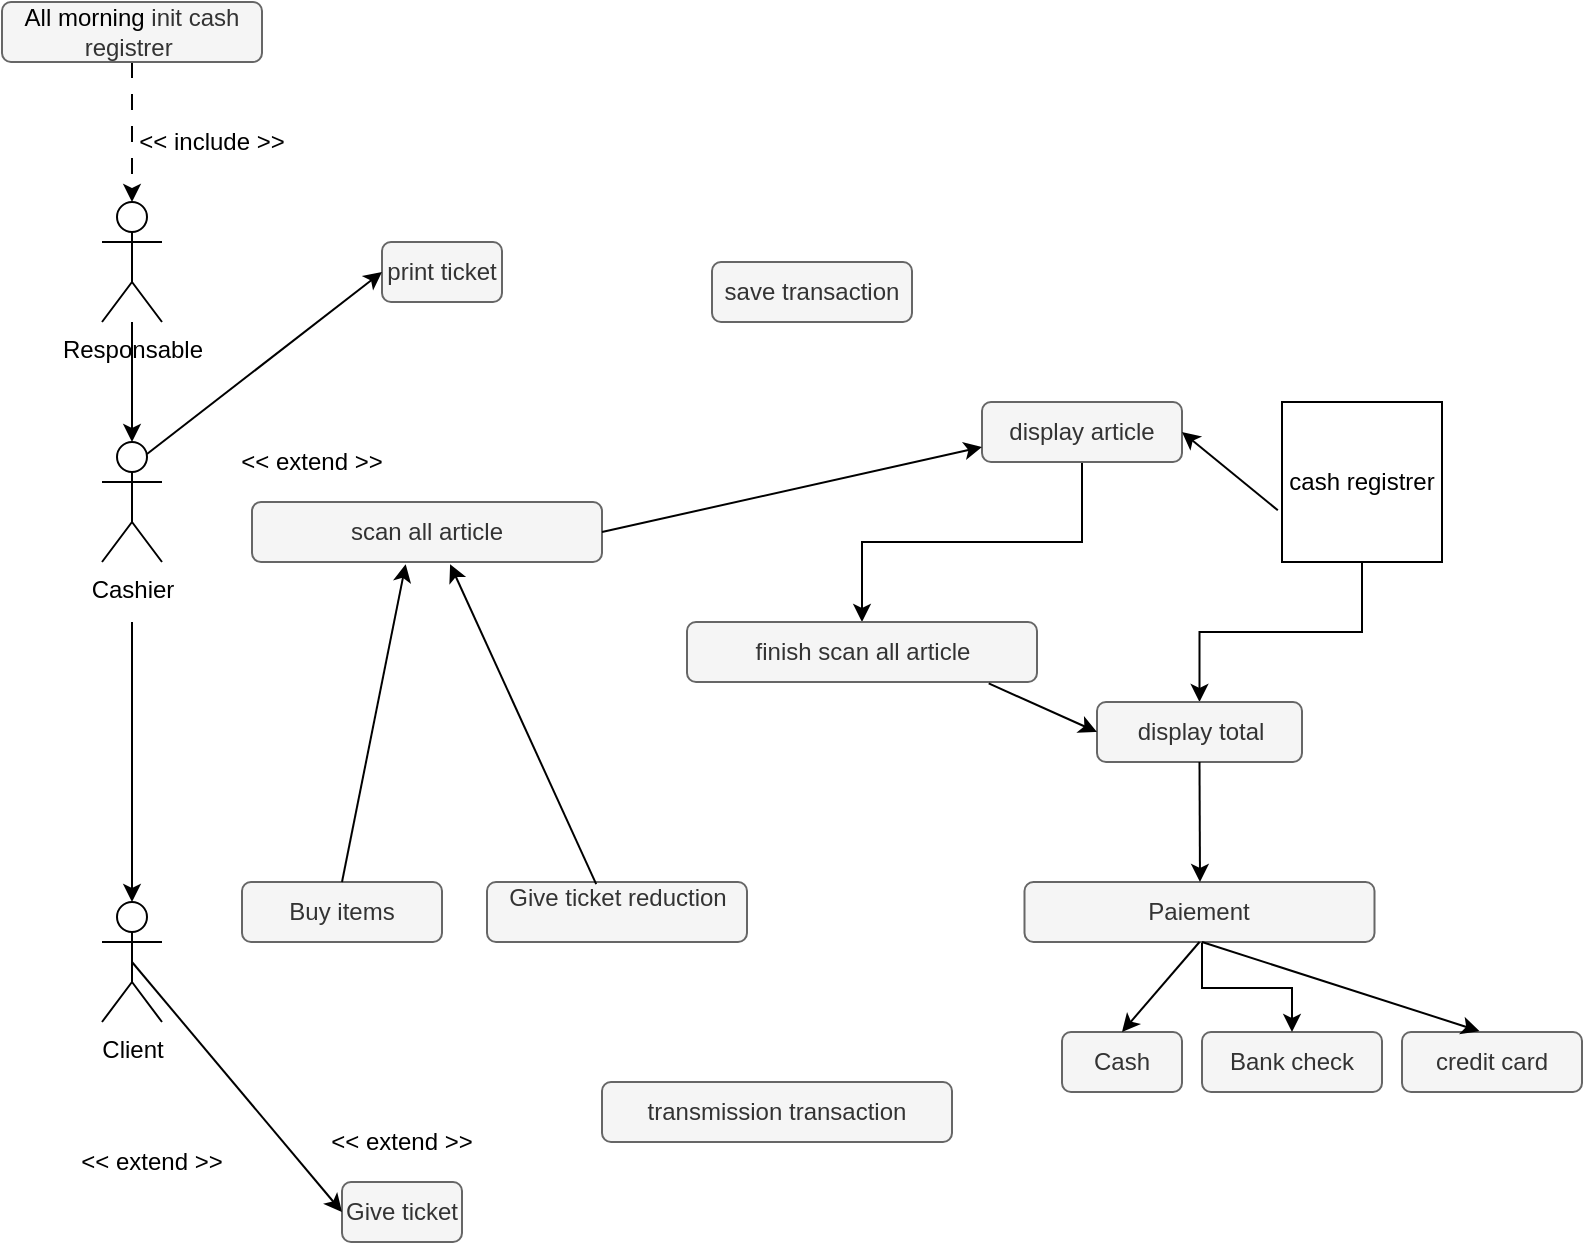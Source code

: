 <mxfile version="26.2.9">
  <diagram name="Page-1" id="i2ZH5DChaTuQrRPevFFI">
    <mxGraphModel dx="1188" dy="795" grid="1" gridSize="10" guides="1" tooltips="1" connect="1" arrows="1" fold="1" page="1" pageScale="1" pageWidth="850" pageHeight="1100" math="0" shadow="0">
      <root>
        <mxCell id="0" />
        <mxCell id="1" parent="0" />
        <mxCell id="xbf7ywXVs0-VCysWBDgJ-1" value="Client" style="shape=umlActor;verticalLabelPosition=bottom;verticalAlign=top;html=1;outlineConnect=0;" vertex="1" parent="1">
          <mxGeometry x="70" y="520" width="30" height="60" as="geometry" />
        </mxCell>
        <mxCell id="xbf7ywXVs0-VCysWBDgJ-2" value="Cashier" style="shape=umlActor;verticalLabelPosition=bottom;verticalAlign=top;html=1;outlineConnect=0;" vertex="1" parent="1">
          <mxGeometry x="70" y="290" width="30" height="60" as="geometry" />
        </mxCell>
        <mxCell id="xbf7ywXVs0-VCysWBDgJ-35" value="" style="edgeStyle=orthogonalEdgeStyle;rounded=0;orthogonalLoop=1;jettySize=auto;html=1;" edge="1" parent="1" source="xbf7ywXVs0-VCysWBDgJ-3" target="xbf7ywXVs0-VCysWBDgJ-2">
          <mxGeometry relative="1" as="geometry" />
        </mxCell>
        <mxCell id="xbf7ywXVs0-VCysWBDgJ-3" value="Responsable" style="shape=umlActor;verticalLabelPosition=bottom;verticalAlign=top;html=1;outlineConnect=0;" vertex="1" parent="1">
          <mxGeometry x="70" y="170" width="30" height="60" as="geometry" />
        </mxCell>
        <mxCell id="xbf7ywXVs0-VCysWBDgJ-62" value="" style="edgeStyle=orthogonalEdgeStyle;rounded=0;orthogonalLoop=1;jettySize=auto;html=1;" edge="1" parent="1" source="xbf7ywXVs0-VCysWBDgJ-7" target="xbf7ywXVs0-VCysWBDgJ-16">
          <mxGeometry relative="1" as="geometry" />
        </mxCell>
        <mxCell id="xbf7ywXVs0-VCysWBDgJ-7" value="cash registrer" style="whiteSpace=wrap;html=1;aspect=fixed;" vertex="1" parent="1">
          <mxGeometry x="660" y="270" width="80" height="80" as="geometry" />
        </mxCell>
        <mxCell id="xbf7ywXVs0-VCysWBDgJ-64" value="" style="edgeStyle=orthogonalEdgeStyle;rounded=0;orthogonalLoop=1;jettySize=auto;html=1;" edge="1" parent="1" source="xbf7ywXVs0-VCysWBDgJ-14" target="xbf7ywXVs0-VCysWBDgJ-56">
          <mxGeometry relative="1" as="geometry" />
        </mxCell>
        <mxCell id="xbf7ywXVs0-VCysWBDgJ-14" value="display article" style="text;html=1;align=center;verticalAlign=middle;whiteSpace=wrap;rounded=1;fillColor=#f5f5f5;fontColor=#333333;strokeColor=#666666;" vertex="1" parent="1">
          <mxGeometry x="510" y="270" width="100" height="30" as="geometry" />
        </mxCell>
        <mxCell id="xbf7ywXVs0-VCysWBDgJ-15" value="save transaction" style="text;html=1;align=center;verticalAlign=middle;whiteSpace=wrap;rounded=1;fillColor=#f5f5f5;fontColor=#333333;strokeColor=#666666;" vertex="1" parent="1">
          <mxGeometry x="375" y="200" width="100" height="30" as="geometry" />
        </mxCell>
        <mxCell id="xbf7ywXVs0-VCysWBDgJ-16" value="display total" style="text;html=1;align=center;verticalAlign=middle;whiteSpace=wrap;rounded=1;fillColor=#f5f5f5;fontColor=#333333;strokeColor=#666666;" vertex="1" parent="1">
          <mxGeometry x="567.5" y="420" width="102.5" height="30" as="geometry" />
        </mxCell>
        <mxCell id="xbf7ywXVs0-VCysWBDgJ-17" value="Cash" style="text;html=1;align=center;verticalAlign=middle;whiteSpace=wrap;rounded=1;fillColor=#f5f5f5;fontColor=#333333;strokeColor=#666666;" vertex="1" parent="1">
          <mxGeometry x="550" y="585" width="60" height="30" as="geometry" />
        </mxCell>
        <mxCell id="xbf7ywXVs0-VCysWBDgJ-18" value="Bank check" style="text;html=1;align=center;verticalAlign=middle;whiteSpace=wrap;rounded=1;fillColor=#f5f5f5;fontColor=#333333;strokeColor=#666666;" vertex="1" parent="1">
          <mxGeometry x="620" y="585" width="90" height="30" as="geometry" />
        </mxCell>
        <mxCell id="xbf7ywXVs0-VCysWBDgJ-19" value="credit card" style="text;html=1;align=center;verticalAlign=middle;whiteSpace=wrap;rounded=1;fillColor=#f5f5f5;fontColor=#333333;strokeColor=#666666;" vertex="1" parent="1">
          <mxGeometry x="720" y="585" width="90" height="30" as="geometry" />
        </mxCell>
        <mxCell id="xbf7ywXVs0-VCysWBDgJ-20" value="print ticket" style="text;html=1;align=center;verticalAlign=middle;whiteSpace=wrap;rounded=1;fillColor=#f5f5f5;fontColor=#333333;strokeColor=#666666;" vertex="1" parent="1">
          <mxGeometry x="210" y="190" width="60" height="30" as="geometry" />
        </mxCell>
        <mxCell id="xbf7ywXVs0-VCysWBDgJ-21" value="Give ticket" style="text;html=1;align=center;verticalAlign=middle;whiteSpace=wrap;rounded=1;fillColor=#f5f5f5;fontColor=#333333;strokeColor=#666666;" vertex="1" parent="1">
          <mxGeometry x="190" y="660" width="60" height="30" as="geometry" />
        </mxCell>
        <mxCell id="xbf7ywXVs0-VCysWBDgJ-22" value="transmission transaction" style="text;html=1;align=center;verticalAlign=middle;whiteSpace=wrap;rounded=1;fillColor=#f5f5f5;fontColor=#333333;strokeColor=#666666;" vertex="1" parent="1">
          <mxGeometry x="320" y="610" width="175" height="30" as="geometry" />
        </mxCell>
        <mxCell id="xbf7ywXVs0-VCysWBDgJ-34" value="" style="edgeStyle=orthogonalEdgeStyle;rounded=0;orthogonalLoop=1;jettySize=auto;html=1;dashed=1;dashPattern=8 8;" edge="1" parent="1" source="xbf7ywXVs0-VCysWBDgJ-32" target="xbf7ywXVs0-VCysWBDgJ-3">
          <mxGeometry relative="1" as="geometry">
            <Array as="points">
              <mxPoint x="85" y="100" />
              <mxPoint x="85" y="100" />
            </Array>
          </mxGeometry>
        </mxCell>
        <mxCell id="xbf7ywXVs0-VCysWBDgJ-32" value="&lt;span style=&quot;color: rgb(0, 0, 0);&quot;&gt;All morning&amp;nbsp;&lt;/span&gt;init cash registrer&amp;nbsp;" style="text;html=1;align=center;verticalAlign=middle;whiteSpace=wrap;rounded=1;fillColor=#f5f5f5;fontColor=#333333;strokeColor=#666666;" vertex="1" parent="1">
          <mxGeometry x="20" y="70" width="130" height="30" as="geometry" />
        </mxCell>
        <mxCell id="xbf7ywXVs0-VCysWBDgJ-37" value="Buy items" style="text;html=1;align=center;verticalAlign=middle;whiteSpace=wrap;rounded=1;fillColor=#f5f5f5;fontColor=#333333;strokeColor=#666666;" vertex="1" parent="1">
          <mxGeometry x="140" y="510" width="100" height="30" as="geometry" />
        </mxCell>
        <mxCell id="xbf7ywXVs0-VCysWBDgJ-39" value="&amp;lt;&amp;lt; extend &amp;gt;&amp;gt;" style="text;html=1;align=center;verticalAlign=middle;whiteSpace=wrap;rounded=0;" vertex="1" parent="1">
          <mxGeometry x="120" y="290" width="110" height="20" as="geometry" />
        </mxCell>
        <mxCell id="xbf7ywXVs0-VCysWBDgJ-40" value="&amp;lt;&amp;lt; include &amp;gt;&amp;gt;" style="text;html=1;align=center;verticalAlign=middle;whiteSpace=wrap;rounded=0;" vertex="1" parent="1">
          <mxGeometry x="70" y="130" width="110" height="20" as="geometry" />
        </mxCell>
        <mxCell id="xbf7ywXVs0-VCysWBDgJ-41" value="Give ticket reduction&lt;div&gt;&lt;br&gt;&lt;/div&gt;" style="text;html=1;align=center;verticalAlign=middle;whiteSpace=wrap;rounded=1;fillColor=#f5f5f5;fontColor=#333333;strokeColor=#666666;" vertex="1" parent="1">
          <mxGeometry x="262.5" y="510" width="130" height="30" as="geometry" />
        </mxCell>
        <mxCell id="xbf7ywXVs0-VCysWBDgJ-43" value="" style="endArrow=classic;html=1;rounded=0;entryX=0;entryY=0.5;entryDx=0;entryDy=0;exitX=0.5;exitY=0.5;exitDx=0;exitDy=0;exitPerimeter=0;" edge="1" parent="1" source="xbf7ywXVs0-VCysWBDgJ-1" target="xbf7ywXVs0-VCysWBDgJ-21">
          <mxGeometry width="50" height="50" relative="1" as="geometry">
            <mxPoint x="100" y="500" as="sourcePoint" />
            <mxPoint x="360" y="410" as="targetPoint" />
          </mxGeometry>
        </mxCell>
        <mxCell id="xbf7ywXVs0-VCysWBDgJ-44" value="&amp;lt;&amp;lt; extend &amp;gt;&amp;gt;" style="text;html=1;align=center;verticalAlign=middle;whiteSpace=wrap;rounded=0;" vertex="1" parent="1">
          <mxGeometry x="40" y="640" width="110" height="20" as="geometry" />
        </mxCell>
        <mxCell id="xbf7ywXVs0-VCysWBDgJ-45" value="&amp;lt;&amp;lt; extend &amp;gt;&amp;gt;" style="text;html=1;align=center;verticalAlign=middle;whiteSpace=wrap;rounded=0;" vertex="1" parent="1">
          <mxGeometry x="165" y="630" width="110" height="20" as="geometry" />
        </mxCell>
        <mxCell id="xbf7ywXVs0-VCysWBDgJ-48" value="" style="endArrow=classic;html=1;rounded=0;exitX=0.75;exitY=0.1;exitDx=0;exitDy=0;exitPerimeter=0;entryX=0;entryY=0.5;entryDx=0;entryDy=0;" edge="1" parent="1" source="xbf7ywXVs0-VCysWBDgJ-2" target="xbf7ywXVs0-VCysWBDgJ-20">
          <mxGeometry width="50" height="50" relative="1" as="geometry">
            <mxPoint x="320" y="370" as="sourcePoint" />
            <mxPoint x="370" y="320" as="targetPoint" />
          </mxGeometry>
        </mxCell>
        <mxCell id="xbf7ywXVs0-VCysWBDgJ-49" value="" style="endArrow=classic;html=1;rounded=0;entryX=0.5;entryY=0;entryDx=0;entryDy=0;entryPerimeter=0;" edge="1" parent="1" target="xbf7ywXVs0-VCysWBDgJ-1">
          <mxGeometry width="50" height="50" relative="1" as="geometry">
            <mxPoint x="85" y="380" as="sourcePoint" />
            <mxPoint x="370" y="320" as="targetPoint" />
          </mxGeometry>
        </mxCell>
        <mxCell id="xbf7ywXVs0-VCysWBDgJ-68" value="" style="edgeStyle=orthogonalEdgeStyle;rounded=0;orthogonalLoop=1;jettySize=auto;html=1;" edge="1" parent="1" source="xbf7ywXVs0-VCysWBDgJ-53" target="xbf7ywXVs0-VCysWBDgJ-18">
          <mxGeometry relative="1" as="geometry">
            <Array as="points">
              <mxPoint x="620" y="563" />
              <mxPoint x="665" y="563" />
            </Array>
          </mxGeometry>
        </mxCell>
        <mxCell id="xbf7ywXVs0-VCysWBDgJ-53" value="Paiement" style="text;html=1;align=center;verticalAlign=middle;whiteSpace=wrap;rounded=1;fillColor=#f5f5f5;fontColor=#333333;strokeColor=#666666;" vertex="1" parent="1">
          <mxGeometry x="531.25" y="510" width="175" height="30" as="geometry" />
        </mxCell>
        <mxCell id="xbf7ywXVs0-VCysWBDgJ-54" value="scan all article" style="text;html=1;align=center;verticalAlign=middle;whiteSpace=wrap;rounded=1;fillColor=#f5f5f5;fontColor=#333333;strokeColor=#666666;" vertex="1" parent="1">
          <mxGeometry x="145" y="320" width="175" height="30" as="geometry" />
        </mxCell>
        <mxCell id="xbf7ywXVs0-VCysWBDgJ-56" value="finish scan all article" style="text;html=1;align=center;verticalAlign=middle;whiteSpace=wrap;rounded=1;fillColor=#f5f5f5;fontColor=#333333;strokeColor=#666666;" vertex="1" parent="1">
          <mxGeometry x="362.5" y="380" width="175" height="30" as="geometry" />
        </mxCell>
        <mxCell id="xbf7ywXVs0-VCysWBDgJ-57" value="" style="endArrow=classic;html=1;rounded=0;exitX=0.5;exitY=0;exitDx=0;exitDy=0;entryX=0.439;entryY=1.036;entryDx=0;entryDy=0;entryPerimeter=0;" edge="1" parent="1" source="xbf7ywXVs0-VCysWBDgJ-37" target="xbf7ywXVs0-VCysWBDgJ-54">
          <mxGeometry width="50" height="50" relative="1" as="geometry">
            <mxPoint x="340" y="470" as="sourcePoint" />
            <mxPoint x="390" y="420" as="targetPoint" />
          </mxGeometry>
        </mxCell>
        <mxCell id="xbf7ywXVs0-VCysWBDgJ-58" value="" style="endArrow=classic;html=1;rounded=0;exitX=0.42;exitY=0.036;exitDx=0;exitDy=0;exitPerimeter=0;entryX=0.566;entryY=1.036;entryDx=0;entryDy=0;entryPerimeter=0;" edge="1" parent="1" source="xbf7ywXVs0-VCysWBDgJ-41" target="xbf7ywXVs0-VCysWBDgJ-54">
          <mxGeometry width="50" height="50" relative="1" as="geometry">
            <mxPoint x="340" y="470" as="sourcePoint" />
            <mxPoint x="220" y="350" as="targetPoint" />
          </mxGeometry>
        </mxCell>
        <mxCell id="xbf7ywXVs0-VCysWBDgJ-59" value="" style="endArrow=classic;html=1;rounded=0;exitX=1;exitY=0.5;exitDx=0;exitDy=0;entryX=0;entryY=0.75;entryDx=0;entryDy=0;" edge="1" parent="1" source="xbf7ywXVs0-VCysWBDgJ-54" target="xbf7ywXVs0-VCysWBDgJ-14">
          <mxGeometry width="50" height="50" relative="1" as="geometry">
            <mxPoint x="340" y="470" as="sourcePoint" />
            <mxPoint x="390" y="420" as="targetPoint" />
          </mxGeometry>
        </mxCell>
        <mxCell id="xbf7ywXVs0-VCysWBDgJ-60" value="" style="endArrow=classic;html=1;rounded=0;exitX=-0.026;exitY=0.677;exitDx=0;exitDy=0;exitPerimeter=0;entryX=1;entryY=0.5;entryDx=0;entryDy=0;" edge="1" parent="1" source="xbf7ywXVs0-VCysWBDgJ-7" target="xbf7ywXVs0-VCysWBDgJ-14">
          <mxGeometry width="50" height="50" relative="1" as="geometry">
            <mxPoint x="340" y="470" as="sourcePoint" />
            <mxPoint x="390" y="420" as="targetPoint" />
          </mxGeometry>
        </mxCell>
        <mxCell id="xbf7ywXVs0-VCysWBDgJ-65" value="" style="endArrow=classic;html=1;rounded=0;exitX=0.862;exitY=1.023;exitDx=0;exitDy=0;exitPerimeter=0;entryX=0;entryY=0.5;entryDx=0;entryDy=0;" edge="1" parent="1" source="xbf7ywXVs0-VCysWBDgJ-56" target="xbf7ywXVs0-VCysWBDgJ-16">
          <mxGeometry width="50" height="50" relative="1" as="geometry">
            <mxPoint x="350" y="540" as="sourcePoint" />
            <mxPoint x="400" y="490" as="targetPoint" />
          </mxGeometry>
        </mxCell>
        <mxCell id="xbf7ywXVs0-VCysWBDgJ-66" value="" style="endArrow=classic;html=1;rounded=0;exitX=0.5;exitY=1;exitDx=0;exitDy=0;" edge="1" parent="1" source="xbf7ywXVs0-VCysWBDgJ-16">
          <mxGeometry width="50" height="50" relative="1" as="geometry">
            <mxPoint x="350" y="540" as="sourcePoint" />
            <mxPoint x="619" y="510" as="targetPoint" />
          </mxGeometry>
        </mxCell>
        <mxCell id="xbf7ywXVs0-VCysWBDgJ-69" value="" style="endArrow=classic;html=1;rounded=0;exitX=0.5;exitY=1;exitDx=0;exitDy=0;entryX=0.5;entryY=0;entryDx=0;entryDy=0;" edge="1" parent="1" source="xbf7ywXVs0-VCysWBDgJ-53" target="xbf7ywXVs0-VCysWBDgJ-17">
          <mxGeometry width="50" height="50" relative="1" as="geometry">
            <mxPoint x="490" y="600" as="sourcePoint" />
            <mxPoint x="540" y="550" as="targetPoint" />
          </mxGeometry>
        </mxCell>
        <mxCell id="xbf7ywXVs0-VCysWBDgJ-70" value="" style="endArrow=classic;html=1;rounded=0;entryX=0.43;entryY=-0.015;entryDx=0;entryDy=0;entryPerimeter=0;" edge="1" parent="1" target="xbf7ywXVs0-VCysWBDgJ-19">
          <mxGeometry width="50" height="50" relative="1" as="geometry">
            <mxPoint x="620" y="540" as="sourcePoint" />
            <mxPoint x="400" y="490" as="targetPoint" />
          </mxGeometry>
        </mxCell>
      </root>
    </mxGraphModel>
  </diagram>
</mxfile>
